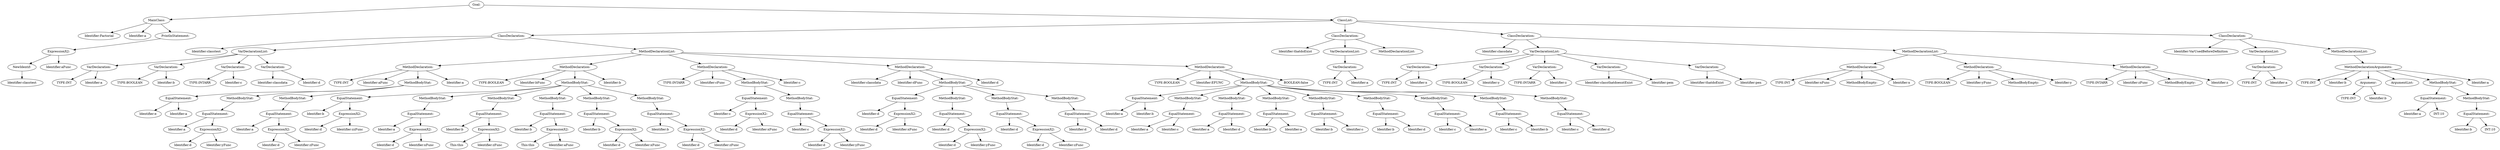 digraph {
n0 [label="Goal:"];
n1 [label="MainClass:"];
n2 [label="Identifier:Factorial"];
n1 -> n2
n3 [label="Identifier:a"];
n1 -> n3
n4 [label="PrintlnStatement:"];
n5 [label="ExpressionX2:"];
n6 [label="NewIdentif:"];
n7 [label="Identifier:classtest"];
n6 -> n7
n5 -> n6
n8 [label="Identifier:aFunc"];
n5 -> n8
n4 -> n5
n1 -> n4
n0 -> n1
n9 [label="ClassList:"];
n10 [label="ClassDeclaration:"];
n11 [label="Identifier:classtest"];
n10 -> n11
n12 [label="VarDeclarationList:"];
n13 [label="VarDeclaration:"];
n14 [label="TYPE:INT"];
n13 -> n14
n15 [label="Identifier:a"];
n13 -> n15
n12 -> n13
n16 [label="VarDeclaration:"];
n17 [label="TYPE:BOOLEAN"];
n16 -> n17
n18 [label="Identifier:b"];
n16 -> n18
n12 -> n16
n19 [label="VarDeclaration:"];
n20 [label="TYPE:INTARR"];
n19 -> n20
n21 [label="Identifier:c"];
n19 -> n21
n12 -> n19
n22 [label="VarDeclaration:"];
n23 [label="Identifier:classdata"];
n22 -> n23
n24 [label="Identifier:d"];
n22 -> n24
n12 -> n22
n10 -> n12
n25 [label="MethodDeclarationList:"];
n26 [label="MethodDeclaration:"];
n27 [label="TYPE:INT"];
n26 -> n27
n28 [label="Identifier:aFunc"];
n26 -> n28
n29 [label="MethodBodyStat:"];
n30 [label="EqualStatement:"];
n31 [label="Identifier:e"];
n30 -> n31
n32 [label="Identifier:a"];
n30 -> n32
n29 -> n30
n33 [label="MethodBodyStat:"];
n34 [label="EqualStatement:"];
n35 [label="Identifier:a"];
n34 -> n35
n36 [label="ExpressionX2:"];
n37 [label="Identifier:d"];
n36 -> n37
n38 [label="Identifier:yFunc"];
n36 -> n38
n34 -> n36
n33 -> n34
n29 -> n33
n39 [label="MethodBodyStat:"];
n40 [label="EqualStatement:"];
n41 [label="Identifier:a"];
n40 -> n41
n42 [label="ExpressionX2:"];
n43 [label="Identifier:d"];
n42 -> n43
n44 [label="Identifier:zFunc"];
n42 -> n44
n40 -> n42
n39 -> n40
n29 -> n39
n26 -> n29
n45 [label="Identifier:a"];
n26 -> n45
n25 -> n26
n46 [label="MethodDeclaration:"];
n47 [label="TYPE:BOOLEAN"];
n46 -> n47
n48 [label="Identifier:bFunc"];
n46 -> n48
n49 [label="MethodBodyStat:"];
n50 [label="EqualStatement:"];
n51 [label="Identifier:b"];
n50 -> n51
n52 [label="ExpressionX2:"];
n53 [label="Identifier:d"];
n52 -> n53
n54 [label="Identifier:zzFunc"];
n52 -> n54
n50 -> n52
n49 -> n50
n55 [label="MethodBodyStat:"];
n56 [label="EqualStatement:"];
n57 [label="Identifier:a"];
n56 -> n57
n58 [label="ExpressionX2:"];
n59 [label="Identifier:d"];
n58 -> n59
n60 [label="Identifier:xFunc"];
n58 -> n60
n56 -> n58
n55 -> n56
n49 -> n55
n61 [label="MethodBodyStat:"];
n62 [label="EqualStatement:"];
n63 [label="Identifier:b"];
n62 -> n63
n64 [label="ExpressionX2:"];
n65 [label="This:this"];
n64 -> n65
n66 [label="Identifier:zFunc"];
n64 -> n66
n62 -> n64
n61 -> n62
n49 -> n61
n67 [label="MethodBodyStat:"];
n68 [label="EqualStatement:"];
n69 [label="Identifier:b"];
n68 -> n69
n70 [label="ExpressionX2:"];
n71 [label="This:this"];
n70 -> n71
n72 [label="Identifier:aFunc"];
n70 -> n72
n68 -> n70
n67 -> n68
n49 -> n67
n73 [label="MethodBodyStat:"];
n74 [label="EqualStatement:"];
n75 [label="Identifier:b"];
n74 -> n75
n76 [label="ExpressionX2:"];
n77 [label="Identifier:d"];
n76 -> n77
n78 [label="Identifier:xFunc"];
n76 -> n78
n74 -> n76
n73 -> n74
n49 -> n73
n79 [label="MethodBodyStat:"];
n80 [label="EqualStatement:"];
n81 [label="Identifier:b"];
n80 -> n81
n82 [label="ExpressionX2:"];
n83 [label="Identifier:d"];
n82 -> n83
n84 [label="Identifier:zFunc"];
n82 -> n84
n80 -> n82
n79 -> n80
n49 -> n79
n46 -> n49
n85 [label="Identifier:b"];
n46 -> n85
n25 -> n46
n86 [label="MethodDeclaration:"];
n87 [label="TYPE:INTARR"];
n86 -> n87
n88 [label="Identifier:cFunc"];
n86 -> n88
n89 [label="MethodBodyStat:"];
n90 [label="EqualStatement:"];
n91 [label="Identifier:c"];
n90 -> n91
n92 [label="ExpressionX2:"];
n93 [label="Identifier:d"];
n92 -> n93
n94 [label="Identifier:xFunc"];
n92 -> n94
n90 -> n92
n89 -> n90
n95 [label="MethodBodyStat:"];
n96 [label="EqualStatement:"];
n97 [label="Identifier:c"];
n96 -> n97
n98 [label="ExpressionX2:"];
n99 [label="Identifier:d"];
n98 -> n99
n100 [label="Identifier:yFunc"];
n98 -> n100
n96 -> n98
n95 -> n96
n89 -> n95
n86 -> n89
n101 [label="Identifier:c"];
n86 -> n101
n25 -> n86
n102 [label="MethodDeclaration:"];
n103 [label="Identifier:classdata"];
n102 -> n103
n104 [label="Identifier:dFunc"];
n102 -> n104
n105 [label="MethodBodyStat:"];
n106 [label="EqualStatement:"];
n107 [label="Identifier:d"];
n106 -> n107
n108 [label="ExpressionX2:"];
n109 [label="Identifier:d"];
n108 -> n109
n110 [label="Identifier:xFunc"];
n108 -> n110
n106 -> n108
n105 -> n106
n111 [label="MethodBodyStat:"];
n112 [label="EqualStatement:"];
n113 [label="Identifier:d"];
n112 -> n113
n114 [label="ExpressionX2:"];
n115 [label="Identifier:d"];
n114 -> n115
n116 [label="Identifier:yFunc"];
n114 -> n116
n112 -> n114
n111 -> n112
n105 -> n111
n117 [label="MethodBodyStat:"];
n118 [label="EqualStatement:"];
n119 [label="Identifier:d"];
n118 -> n119
n120 [label="ExpressionX2:"];
n121 [label="Identifier:d"];
n120 -> n121
n122 [label="Identifier:zFunc"];
n120 -> n122
n118 -> n120
n117 -> n118
n105 -> n117
n123 [label="MethodBodyStat:"];
n124 [label="EqualStatement:"];
n125 [label="Identifier:d"];
n124 -> n125
n126 [label="Identifier:d"];
n124 -> n126
n123 -> n124
n105 -> n123
n102 -> n105
n127 [label="Identifier:d"];
n102 -> n127
n25 -> n102
n128 [label="MethodDeclaration:"];
n129 [label="TYPE:BOOLEAN"];
n128 -> n129
n130 [label="Identifier:EFUNC"];
n128 -> n130
n131 [label="MethodBodyStat:"];
n132 [label="EqualStatement:"];
n133 [label="Identifier:a"];
n132 -> n133
n134 [label="Identifier:b"];
n132 -> n134
n131 -> n132
n135 [label="MethodBodyStat:"];
n136 [label="EqualStatement:"];
n137 [label="Identifier:a"];
n136 -> n137
n138 [label="Identifier:c"];
n136 -> n138
n135 -> n136
n131 -> n135
n139 [label="MethodBodyStat:"];
n140 [label="EqualStatement:"];
n141 [label="Identifier:a"];
n140 -> n141
n142 [label="Identifier:d"];
n140 -> n142
n139 -> n140
n131 -> n139
n143 [label="MethodBodyStat:"];
n144 [label="EqualStatement:"];
n145 [label="Identifier:b"];
n144 -> n145
n146 [label="Identifier:a"];
n144 -> n146
n143 -> n144
n131 -> n143
n147 [label="MethodBodyStat:"];
n148 [label="EqualStatement:"];
n149 [label="Identifier:b"];
n148 -> n149
n150 [label="Identifier:c"];
n148 -> n150
n147 -> n148
n131 -> n147
n151 [label="MethodBodyStat:"];
n152 [label="EqualStatement:"];
n153 [label="Identifier:b"];
n152 -> n153
n154 [label="Identifier:d"];
n152 -> n154
n151 -> n152
n131 -> n151
n155 [label="MethodBodyStat:"];
n156 [label="EqualStatement:"];
n157 [label="Identifier:c"];
n156 -> n157
n158 [label="Identifier:a"];
n156 -> n158
n155 -> n156
n131 -> n155
n159 [label="MethodBodyStat:"];
n160 [label="EqualStatement:"];
n161 [label="Identifier:c"];
n160 -> n161
n162 [label="Identifier:b"];
n160 -> n162
n159 -> n160
n131 -> n159
n163 [label="MethodBodyStat:"];
n164 [label="EqualStatement:"];
n165 [label="Identifier:c"];
n164 -> n165
n166 [label="Identifier:d"];
n164 -> n166
n163 -> n164
n131 -> n163
n128 -> n131
n167 [label="BOOLEAN:false"];
n128 -> n167
n25 -> n128
n10 -> n25
n9 -> n10
n168 [label="ClassDeclaration:"];
n169 [label="Identifier:thatdoExist"];
n168 -> n169
n170 [label="VarDeclarationList:"];
n171 [label="VarDeclaration:"];
n172 [label="TYPE:INT"];
n171 -> n172
n173 [label="Identifier:a"];
n171 -> n173
n170 -> n171
n168 -> n170
n174 [label="MethodDeclarationList:"];
n168 -> n174
n9 -> n168
n175 [label="ClassDeclaration:"];
n176 [label="Identifier:classdata"];
n175 -> n176
n177 [label="VarDeclarationList:"];
n178 [label="VarDeclaration:"];
n179 [label="TYPE:INT"];
n178 -> n179
n180 [label="Identifier:x"];
n178 -> n180
n177 -> n178
n181 [label="VarDeclaration:"];
n182 [label="TYPE:BOOLEAN"];
n181 -> n182
n183 [label="Identifier:y"];
n181 -> n183
n177 -> n181
n184 [label="VarDeclaration:"];
n185 [label="TYPE:INTARR"];
n184 -> n185
n186 [label="Identifier:z"];
n184 -> n186
n177 -> n184
n187 [label="VarDeclaration:"];
n188 [label="Identifier:classthatdoesntExist"];
n187 -> n188
n189 [label="Identifier:pem"];
n187 -> n189
n177 -> n187
n190 [label="VarDeclaration:"];
n191 [label="Identifier:thatdoExist"];
n190 -> n191
n192 [label="Identifier:pen"];
n190 -> n192
n177 -> n190
n175 -> n177
n193 [label="MethodDeclarationList:"];
n194 [label="MethodDeclaration:"];
n195 [label="TYPE:INT"];
n194 -> n195
n196 [label="Identifier:xFunc"];
n194 -> n196
n197 [label="MethodBodyEmpty:"];
n194 -> n197
n198 [label="Identifier:x"];
n194 -> n198
n193 -> n194
n199 [label="MethodDeclaration:"];
n200 [label="TYPE:BOOLEAN"];
n199 -> n200
n201 [label="Identifier:yFunc"];
n199 -> n201
n202 [label="MethodBodyEmpty:"];
n199 -> n202
n203 [label="Identifier:y"];
n199 -> n203
n193 -> n199
n204 [label="MethodDeclaration:"];
n205 [label="TYPE:INTARR"];
n204 -> n205
n206 [label="Identifier:zFunc"];
n204 -> n206
n207 [label="MethodBodyEmpty:"];
n204 -> n207
n208 [label="Identifier:z"];
n204 -> n208
n193 -> n204
n175 -> n193
n9 -> n175
n209 [label="ClassDeclaration:"];
n210 [label="Identifier:VarUsedBeforeDefinition"];
n209 -> n210
n211 [label="VarDeclarationList:"];
n212 [label="VarDeclaration:"];
n213 [label="TYPE:INT"];
n212 -> n213
n214 [label="Identifier:a"];
n212 -> n214
n211 -> n212
n209 -> n211
n215 [label="MethodDeclarationList:"];
n216 [label="MethodDeclarationArguments:"];
n217 [label="TYPE:INT"];
n216 -> n217
n218 [label="Identifier:b"];
n216 -> n218
n219 [label="Argumenr:"];
n220 [label="TYPE:INT"];
n219 -> n220
n221 [label="Identifier:b"];
n219 -> n221
n216 -> n219
n222 [label="ArgumentList:"];
n216 -> n222
n223 [label="MethodBodyStat:"];
n224 [label="EqualStatement:"];
n225 [label="Identifier:a"];
n224 -> n225
n226 [label="INT:10"];
n224 -> n226
n223 -> n224
n227 [label="MethodBodyStat:"];
n228 [label="EqualStatement:"];
n229 [label="Identifier:b"];
n228 -> n229
n230 [label="INT:10"];
n228 -> n230
n227 -> n228
n223 -> n227
n216 -> n223
n231 [label="Identifier:a"];
n216 -> n231
n215 -> n216
n209 -> n215
n9 -> n209
n0 -> n9
}
